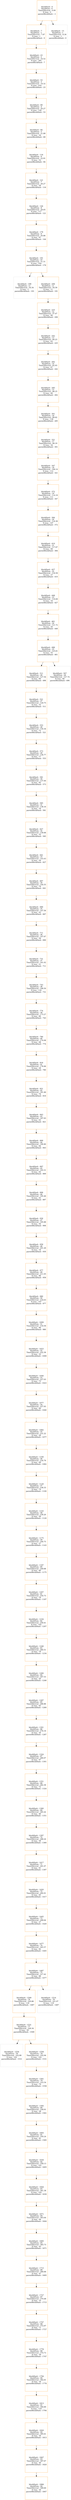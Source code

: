 strict digraph  {
"blockHash - 0\nblockNum - 0\nTimeOfArrival - 0.00\nN txns - 0\nparentBlockHash - -1" [color=darkorange, shape=square];
"blockHash - 7\nblockNum - 1\nTimeOfArrival - 7.87\nN txns - 1\nparentBlockHash - 0" [color=darkorange, shape=square];
"blockHash - 15\nblockNum - 1\nTimeOfArrival - 8.26\nN txns - 1\nparentBlockHash - 0" [color=lightgray, shape=square];
"blockHash - 23\nblockNum - 2\nTimeOfArrival - 16.52\nN txns - 305\nparentBlockHash - 7" [color=darkorange, shape=square];
"blockHash - 53\nblockNum - 3\nTimeOfArrival - 19.32\nN txns - 416\nparentBlockHash - 23" [color=darkorange, shape=square];
"blockHash - 69\nblockNum - 4\nTimeOfArrival - 20.27\nN txns - 120\nparentBlockHash - 53" [color=darkorange, shape=square];
"blockHash - 94\nblockNum - 5\nTimeOfArrival - 21.89\nN txns - 34\nparentBlockHash - 69" [color=darkorange, shape=square];
"blockHash - 116\nblockNum - 6\nTimeOfArrival - 22.91\nN txns - 52\nparentBlockHash - 94" [color=darkorange, shape=square];
"blockHash - 121\nblockNum - 7\nTimeOfArrival - 26.27\nN txns - 29\nparentBlockHash - 116" [color=darkorange, shape=square];
"blockHash - 144\nblockNum - 8\nTimeOfArrival - 29.05\nN txns - 117\nparentBlockHash - 121" [color=darkorange, shape=square];
"blockHash - 179\nblockNum - 9\nTimeOfArrival - 50.86\nN txns - 97\nparentBlockHash - 144" [color=darkorange, shape=square];
"blockHash - 191\nblockNum - 10\nTimeOfArrival - 51.51\nN txns - 554\nparentBlockHash - 179" [color=darkorange, shape=square];
"blockHash - 199\nblockNum - 11\nTimeOfArrival - 54.34\nN txns - 5\nparentBlockHash - 191" [color=lightgray, shape=square];
"blockHash - 206\nblockNum - 11\nTimeOfArrival - 54.59\nN txns - 11\nparentBlockHash - 191" [color=darkorange, shape=square];
"blockHash - 225\nblockNum - 12\nTimeOfArrival - 57.47\nN txns - 90\nparentBlockHash - 206" [color=darkorange, shape=square];
"blockHash - 242\nblockNum - 13\nTimeOfArrival - 60.23\nN txns - 63\nparentBlockHash - 225" [color=darkorange, shape=square];
"blockHash - 262\nblockNum - 14\nTimeOfArrival - 62.93\nN txns - 67\nparentBlockHash - 242" [color=darkorange, shape=square];
"blockHash - 285\nblockNum - 15\nTimeOfArrival - 88.25\nN txns - 60\nparentBlockHash - 262" [color=darkorange, shape=square];
"blockHash - 301\nblockNum - 16\nTimeOfArrival - 89.62\nN txns - 139\nparentBlockHash - 285" [color=darkorange, shape=square];
"blockHash - 321\nblockNum - 17\nTimeOfArrival - 99.19\nN txns - 34\nparentBlockHash - 301" [color=darkorange, shape=square];
"blockHash - 347\nblockNum - 18\nTimeOfArrival - 106.14\nN txns - 112\nparentBlockHash - 321" [color=darkorange, shape=square];
"blockHash - 372\nblockNum - 19\nTimeOfArrival - 114.19\nN txns - 111\nparentBlockHash - 347" [color=darkorange, shape=square];
"blockHash - 384\nblockNum - 20\nTimeOfArrival - 116.36\nN txns - 107\nparentBlockHash - 372" [color=darkorange, shape=square];
"blockHash - 410\nblockNum - 21\nTimeOfArrival - 117.67\nN txns - 69\nparentBlockHash - 384" [color=darkorange, shape=square];
"blockHash - 427\nblockNum - 22\nTimeOfArrival - 118.59\nN txns - 27\nparentBlockHash - 410" [color=darkorange, shape=square];
"blockHash - 448\nblockNum - 23\nTimeOfArrival - 119.09\nN txns - 16\nparentBlockHash - 427" [color=darkorange, shape=square];
"blockHash - 461\nblockNum - 24\nTimeOfArrival - 121.72\nN txns - 20\nparentBlockHash - 448" [color=darkorange, shape=square];
"blockHash - 496\nblockNum - 25\nTimeOfArrival - 125.61\nN txns - 55\nparentBlockHash - 461" [color=darkorange, shape=square];
"blockHash - 511\nblockNum - 26\nTimeOfArrival - 127.54\nN txns - 60\nparentBlockHash - 496" [color=darkorange, shape=square];
"blockHash - 507\nblockNum - 26\nTimeOfArrival - 127.74\nN txns - 60\nparentBlockHash - 496" [color=lightgray, shape=square];
"blockHash - 521\nblockNum - 27\nTimeOfArrival - 129.75\nN txns - 33\nparentBlockHash - 511" [color=darkorange, shape=square];
"blockHash - 553\nblockNum - 28\nTimeOfArrival - 130.34\nN txns - 72\nparentBlockHash - 521" [color=darkorange, shape=square];
"blockHash - 573\nblockNum - 29\nTimeOfArrival - 136.77\nN txns - 17\nparentBlockHash - 553" [color=darkorange, shape=square];
"blockHash - 581\nblockNum - 30\nTimeOfArrival - 137.00\nN txns - 85\nparentBlockHash - 573" [color=darkorange, shape=square];
"blockHash - 585\nblockNum - 31\nTimeOfArrival - 138.16\nN txns - 18\nparentBlockHash - 581" [color=darkorange, shape=square];
"blockHash - 627\nblockNum - 32\nTimeOfArrival - 139.68\nN txns - 35\nparentBlockHash - 585" [color=darkorange, shape=square];
"blockHash - 641\nblockNum - 33\nTimeOfArrival - 143.43\nN txns - 29\nparentBlockHash - 627" [color=darkorange, shape=square];
"blockHash - 667\nblockNum - 34\nTimeOfArrival - 144.55\nN txns - 79\nparentBlockHash - 641" [color=darkorange, shape=square];
"blockHash - 690\nblockNum - 35\nTimeOfArrival - 147.56\nN txns - 43\nparentBlockHash - 667" [color=darkorange, shape=square];
"blockHash - 711\nblockNum - 36\nTimeOfArrival - 147.67\nN txns - 59\nparentBlockHash - 690" [color=darkorange, shape=square];
"blockHash - 731\nblockNum - 37\nTimeOfArrival - 161.02\nN txns - 21\nparentBlockHash - 711" [color=darkorange, shape=square];
"blockHash - 743\nblockNum - 38\nTimeOfArrival - 168.50\nN txns - 116\nparentBlockHash - 731" [color=darkorange, shape=square];
"blockHash - 774\nblockNum - 39\nTimeOfArrival - 173.27\nN txns - 80\nparentBlockHash - 743" [color=darkorange, shape=square];
"blockHash - 780\nblockNum - 40\nTimeOfArrival - 174.08\nN txns - 68\nparentBlockHash - 774" [color=darkorange, shape=square];
"blockHash - 816\nblockNum - 41\nTimeOfArrival - 178.96\nN txns - 29\nparentBlockHash - 780" [color=darkorange, shape=square];
"blockHash - 821\nblockNum - 42\nTimeOfArrival - 181.89\nN txns - 78\nparentBlockHash - 816" [color=darkorange, shape=square];
"blockHash - 843\nblockNum - 43\nTimeOfArrival - 187.93\nN txns - 63\nparentBlockHash - 821" [color=darkorange, shape=square];
"blockHash - 869\nblockNum - 44\nTimeOfArrival - 190.80\nN txns - 84\nparentBlockHash - 843" [color=darkorange, shape=square];
"blockHash - 897\nblockNum - 45\nTimeOfArrival - 193.31\nN txns - 65\nparentBlockHash - 869" [color=darkorange, shape=square];
"blockHash - 906\nblockNum - 46\nTimeOfArrival - 195.46\nN txns - 43\nparentBlockHash - 897" [color=darkorange, shape=square];
"blockHash - 930\nblockNum - 47\nTimeOfArrival - 195.88\nN txns - 50\nparentBlockHash - 906" [color=darkorange, shape=square];
"blockHash - 959\nblockNum - 48\nTimeOfArrival - 201.26\nN txns - 16\nparentBlockHash - 930" [color=darkorange, shape=square];
"blockHash - 977\nblockNum - 49\nTimeOfArrival - 211.05\nN txns - 86\nparentBlockHash - 959" [color=darkorange, shape=square];
"blockHash - 980\nblockNum - 50\nTimeOfArrival - 218.03\nN txns - 107\nparentBlockHash - 977" [color=darkorange, shape=square];
"blockHash - 1009\nblockNum - 51\nTimeOfArrival - 218.59\nN txns - 96\nparentBlockHash - 980" [color=darkorange, shape=square];
"blockHash - 1023\nblockNum - 52\nTimeOfArrival - 222.36\nN txns - 32\nparentBlockHash - 1009" [color=darkorange, shape=square];
"blockHash - 1040\nblockNum - 53\nTimeOfArrival - 227.03\nN txns - 73\nparentBlockHash - 1023" [color=darkorange, shape=square];
"blockHash - 1077\nblockNum - 54\nTimeOfArrival - 227.93\nN txns - 84\nparentBlockHash - 1040" [color=darkorange, shape=square];
"blockHash - 1082\nblockNum - 55\nTimeOfArrival - 231.22\nN txns - 28\nparentBlockHash - 1077" [color=darkorange, shape=square];
"blockHash - 1100\nblockNum - 56\nTimeOfArrival - 234.79\nN txns - 69\nparentBlockHash - 1082" [color=darkorange, shape=square];
"blockHash - 1120\nblockNum - 57\nTimeOfArrival - 238.33\nN txns - 74\nparentBlockHash - 1100" [color=darkorange, shape=square];
"blockHash - 1143\nblockNum - 58\nTimeOfArrival - 239.20\nN txns - 56\nparentBlockHash - 1120" [color=darkorange, shape=square];
"blockHash - 1175\nblockNum - 59\nTimeOfArrival - 246.75\nN txns - 27\nparentBlockHash - 1143" [color=darkorange, shape=square];
"blockHash - 1187\nblockNum - 60\nTimeOfArrival - 249.68\nN txns - 80\nparentBlockHash - 1175" [color=darkorange, shape=square];
"blockHash - 1207\nblockNum - 61\nTimeOfArrival - 254.73\nN txns - 79\nparentBlockHash - 1187" [color=darkorange, shape=square];
"blockHash - 1234\nblockNum - 62\nTimeOfArrival - 259.41\nN txns - 102\nparentBlockHash - 1207" [color=darkorange, shape=square];
"blockHash - 1246\nblockNum - 63\nTimeOfArrival - 260.51\nN txns - 79\nparentBlockHash - 1234" [color=darkorange, shape=square];
"blockHash - 1260\nblockNum - 64\nTimeOfArrival - 267.53\nN txns - 20\nparentBlockHash - 1246" [color=darkorange, shape=square];
"blockHash - 1287\nblockNum - 65\nTimeOfArrival - 268.86\nN txns - 83\nparentBlockHash - 1260" [color=darkorange, shape=square];
"blockHash - 1301\nblockNum - 66\nTimeOfArrival - 276.19\nN txns - 30\nparentBlockHash - 1287" [color=darkorange, shape=square];
"blockHash - 1324\nblockNum - 67\nTimeOfArrival - 280.07\nN txns - 97\nparentBlockHash - 1301" [color=darkorange, shape=square];
"blockHash - 1351\nblockNum - 68\nTimeOfArrival - 282.39\nN txns - 72\nparentBlockHash - 1324" [color=darkorange, shape=square];
"blockHash - 1360\nblockNum - 69\nTimeOfArrival - 285.44\nN txns - 46\nparentBlockHash - 1351" [color=darkorange, shape=square];
"blockHash - 1397\nblockNum - 70\nTimeOfArrival - 288.24\nN txns - 59\nparentBlockHash - 1360" [color=darkorange, shape=square];
"blockHash - 1417\nblockNum - 71\nTimeOfArrival - 291.07\nN txns - 61\nparentBlockHash - 1397" [color=darkorange, shape=square];
"blockHash - 1420\nblockNum - 72\nTimeOfArrival - 292.01\nN txns - 65\nparentBlockHash - 1417" [color=darkorange, shape=square];
"blockHash - 1445\nblockNum - 73\nTimeOfArrival - 299.64\nN txns - 27\nparentBlockHash - 1420" [color=darkorange, shape=square];
"blockHash - 1477\nblockNum - 74\nTimeOfArrival - 303.57\nN txns - 82\nparentBlockHash - 1445" [color=darkorange, shape=square];
"blockHash - 1487\nblockNum - 75\nTimeOfArrival - 317.42\nN txns - 88\nparentBlockHash - 1477" [color=darkorange, shape=square];
"blockHash - 1509\nblockNum - 76\nTimeOfArrival - 320.86\nN txns - 118\nparentBlockHash - 1487" [color=darkorange, shape=square];
"blockHash - 1514\nblockNum - 76\nTimeOfArrival - 321.07\nN txns - 119\nparentBlockHash - 1487" [color=lightgray, shape=square];
"blockHash - 1531\nblockNum - 77\nTimeOfArrival - 328.34\nN txns - 59\nparentBlockHash - 1509" [color=darkorange, shape=square];
"blockHash - 1554\nblockNum - 78\nTimeOfArrival - 332.89\nN txns - 102\nparentBlockHash - 1531" [color=lightgray, shape=square];
"blockHash - 1558\nblockNum - 78\nTimeOfArrival - 332.94\nN txns - 102\nparentBlockHash - 1531" [color=darkorange, shape=square];
"blockHash - 1561\nblockNum - 79\nTimeOfArrival - 333.54\nN txns - 79\nparentBlockHash - 1558" [color=darkorange, shape=square];
"blockHash - 1585\nblockNum - 80\nTimeOfArrival - 338.91\nN txns - 28\nparentBlockHash - 1561" [color=darkorange, shape=square];
"blockHash - 1605\nblockNum - 81\nTimeOfArrival - 350.24\nN txns - 81\nparentBlockHash - 1585" [color=darkorange, shape=square];
"blockHash - 1630\nblockNum - 82\nTimeOfArrival - 358.13\nN txns - 101\nparentBlockHash - 1605" [color=darkorange, shape=square];
"blockHash - 1644\nblockNum - 83\nTimeOfArrival - 361.38\nN txns - 102\nparentBlockHash - 1630" [color=darkorange, shape=square];
"blockHash - 1671\nblockNum - 84\nTimeOfArrival - 363.64\nN txns - 64\nparentBlockHash - 1644" [color=darkorange, shape=square];
"blockHash - 1695\nblockNum - 85\nTimeOfArrival - 365.73\nN txns - 43\nparentBlockHash - 1671" [color=darkorange, shape=square];
"blockHash - 1715\nblockNum - 86\nTimeOfArrival - 366.66\nN txns - 47\nparentBlockHash - 1695" [color=darkorange, shape=square];
"blockHash - 1727\nblockNum - 87\nTimeOfArrival - 370.48\nN txns - 35\nparentBlockHash - 1715" [color=darkorange, shape=square];
"blockHash - 1747\nblockNum - 88\nTimeOfArrival - 372.97\nN txns - 71\nparentBlockHash - 1727" [color=darkorange, shape=square];
"blockHash - 1778\nblockNum - 89\nTimeOfArrival - 374.72\nN txns - 59\nparentBlockHash - 1747" [color=darkorange, shape=square];
"blockHash - 1794\nblockNum - 90\nTimeOfArrival - 392.61\nN txns - 54\nparentBlockHash - 1778" [color=darkorange, shape=square];
"blockHash - 1813\nblockNum - 91\nTimeOfArrival - 394.80\nN txns - 119\nparentBlockHash - 1794" [color=darkorange, shape=square];
"blockHash - 1820\nblockNum - 92\nTimeOfArrival - 395.61\nN txns - 50\nparentBlockHash - 1813" [color=darkorange, shape=square];
"blockHash - 1847\nblockNum - 93\nTimeOfArrival - 397.67\nN txns - 40\nparentBlockHash - 1820" [color=darkorange, shape=square];
"blockHash - 1866\nblockNum - 94\nTimeOfArrival - 399.60\nN txns - 44\nparentBlockHash - 1847" [color=darkorange, shape=square];
"blockHash - 0\nblockNum - 0\nTimeOfArrival - 0.00\nN txns - 0\nparentBlockHash - -1" -> "blockHash - 7\nblockNum - 1\nTimeOfArrival - 7.87\nN txns - 1\nparentBlockHash - 0";
"blockHash - 0\nblockNum - 0\nTimeOfArrival - 0.00\nN txns - 0\nparentBlockHash - -1" -> "blockHash - 15\nblockNum - 1\nTimeOfArrival - 8.26\nN txns - 1\nparentBlockHash - 0";
"blockHash - 7\nblockNum - 1\nTimeOfArrival - 7.87\nN txns - 1\nparentBlockHash - 0" -> "blockHash - 23\nblockNum - 2\nTimeOfArrival - 16.52\nN txns - 305\nparentBlockHash - 7";
"blockHash - 23\nblockNum - 2\nTimeOfArrival - 16.52\nN txns - 305\nparentBlockHash - 7" -> "blockHash - 53\nblockNum - 3\nTimeOfArrival - 19.32\nN txns - 416\nparentBlockHash - 23";
"blockHash - 53\nblockNum - 3\nTimeOfArrival - 19.32\nN txns - 416\nparentBlockHash - 23" -> "blockHash - 69\nblockNum - 4\nTimeOfArrival - 20.27\nN txns - 120\nparentBlockHash - 53";
"blockHash - 69\nblockNum - 4\nTimeOfArrival - 20.27\nN txns - 120\nparentBlockHash - 53" -> "blockHash - 94\nblockNum - 5\nTimeOfArrival - 21.89\nN txns - 34\nparentBlockHash - 69";
"blockHash - 94\nblockNum - 5\nTimeOfArrival - 21.89\nN txns - 34\nparentBlockHash - 69" -> "blockHash - 116\nblockNum - 6\nTimeOfArrival - 22.91\nN txns - 52\nparentBlockHash - 94";
"blockHash - 116\nblockNum - 6\nTimeOfArrival - 22.91\nN txns - 52\nparentBlockHash - 94" -> "blockHash - 121\nblockNum - 7\nTimeOfArrival - 26.27\nN txns - 29\nparentBlockHash - 116";
"blockHash - 121\nblockNum - 7\nTimeOfArrival - 26.27\nN txns - 29\nparentBlockHash - 116" -> "blockHash - 144\nblockNum - 8\nTimeOfArrival - 29.05\nN txns - 117\nparentBlockHash - 121";
"blockHash - 144\nblockNum - 8\nTimeOfArrival - 29.05\nN txns - 117\nparentBlockHash - 121" -> "blockHash - 179\nblockNum - 9\nTimeOfArrival - 50.86\nN txns - 97\nparentBlockHash - 144";
"blockHash - 179\nblockNum - 9\nTimeOfArrival - 50.86\nN txns - 97\nparentBlockHash - 144" -> "blockHash - 191\nblockNum - 10\nTimeOfArrival - 51.51\nN txns - 554\nparentBlockHash - 179";
"blockHash - 191\nblockNum - 10\nTimeOfArrival - 51.51\nN txns - 554\nparentBlockHash - 179" -> "blockHash - 199\nblockNum - 11\nTimeOfArrival - 54.34\nN txns - 5\nparentBlockHash - 191";
"blockHash - 191\nblockNum - 10\nTimeOfArrival - 51.51\nN txns - 554\nparentBlockHash - 179" -> "blockHash - 206\nblockNum - 11\nTimeOfArrival - 54.59\nN txns - 11\nparentBlockHash - 191";
"blockHash - 206\nblockNum - 11\nTimeOfArrival - 54.59\nN txns - 11\nparentBlockHash - 191" -> "blockHash - 225\nblockNum - 12\nTimeOfArrival - 57.47\nN txns - 90\nparentBlockHash - 206";
"blockHash - 225\nblockNum - 12\nTimeOfArrival - 57.47\nN txns - 90\nparentBlockHash - 206" -> "blockHash - 242\nblockNum - 13\nTimeOfArrival - 60.23\nN txns - 63\nparentBlockHash - 225";
"blockHash - 242\nblockNum - 13\nTimeOfArrival - 60.23\nN txns - 63\nparentBlockHash - 225" -> "blockHash - 262\nblockNum - 14\nTimeOfArrival - 62.93\nN txns - 67\nparentBlockHash - 242";
"blockHash - 262\nblockNum - 14\nTimeOfArrival - 62.93\nN txns - 67\nparentBlockHash - 242" -> "blockHash - 285\nblockNum - 15\nTimeOfArrival - 88.25\nN txns - 60\nparentBlockHash - 262";
"blockHash - 285\nblockNum - 15\nTimeOfArrival - 88.25\nN txns - 60\nparentBlockHash - 262" -> "blockHash - 301\nblockNum - 16\nTimeOfArrival - 89.62\nN txns - 139\nparentBlockHash - 285";
"blockHash - 301\nblockNum - 16\nTimeOfArrival - 89.62\nN txns - 139\nparentBlockHash - 285" -> "blockHash - 321\nblockNum - 17\nTimeOfArrival - 99.19\nN txns - 34\nparentBlockHash - 301";
"blockHash - 321\nblockNum - 17\nTimeOfArrival - 99.19\nN txns - 34\nparentBlockHash - 301" -> "blockHash - 347\nblockNum - 18\nTimeOfArrival - 106.14\nN txns - 112\nparentBlockHash - 321";
"blockHash - 347\nblockNum - 18\nTimeOfArrival - 106.14\nN txns - 112\nparentBlockHash - 321" -> "blockHash - 372\nblockNum - 19\nTimeOfArrival - 114.19\nN txns - 111\nparentBlockHash - 347";
"blockHash - 372\nblockNum - 19\nTimeOfArrival - 114.19\nN txns - 111\nparentBlockHash - 347" -> "blockHash - 384\nblockNum - 20\nTimeOfArrival - 116.36\nN txns - 107\nparentBlockHash - 372";
"blockHash - 384\nblockNum - 20\nTimeOfArrival - 116.36\nN txns - 107\nparentBlockHash - 372" -> "blockHash - 410\nblockNum - 21\nTimeOfArrival - 117.67\nN txns - 69\nparentBlockHash - 384";
"blockHash - 410\nblockNum - 21\nTimeOfArrival - 117.67\nN txns - 69\nparentBlockHash - 384" -> "blockHash - 427\nblockNum - 22\nTimeOfArrival - 118.59\nN txns - 27\nparentBlockHash - 410";
"blockHash - 427\nblockNum - 22\nTimeOfArrival - 118.59\nN txns - 27\nparentBlockHash - 410" -> "blockHash - 448\nblockNum - 23\nTimeOfArrival - 119.09\nN txns - 16\nparentBlockHash - 427";
"blockHash - 448\nblockNum - 23\nTimeOfArrival - 119.09\nN txns - 16\nparentBlockHash - 427" -> "blockHash - 461\nblockNum - 24\nTimeOfArrival - 121.72\nN txns - 20\nparentBlockHash - 448";
"blockHash - 461\nblockNum - 24\nTimeOfArrival - 121.72\nN txns - 20\nparentBlockHash - 448" -> "blockHash - 496\nblockNum - 25\nTimeOfArrival - 125.61\nN txns - 55\nparentBlockHash - 461";
"blockHash - 496\nblockNum - 25\nTimeOfArrival - 125.61\nN txns - 55\nparentBlockHash - 461" -> "blockHash - 511\nblockNum - 26\nTimeOfArrival - 127.54\nN txns - 60\nparentBlockHash - 496";
"blockHash - 496\nblockNum - 25\nTimeOfArrival - 125.61\nN txns - 55\nparentBlockHash - 461" -> "blockHash - 507\nblockNum - 26\nTimeOfArrival - 127.74\nN txns - 60\nparentBlockHash - 496";
"blockHash - 511\nblockNum - 26\nTimeOfArrival - 127.54\nN txns - 60\nparentBlockHash - 496" -> "blockHash - 521\nblockNum - 27\nTimeOfArrival - 129.75\nN txns - 33\nparentBlockHash - 511";
"blockHash - 521\nblockNum - 27\nTimeOfArrival - 129.75\nN txns - 33\nparentBlockHash - 511" -> "blockHash - 553\nblockNum - 28\nTimeOfArrival - 130.34\nN txns - 72\nparentBlockHash - 521";
"blockHash - 553\nblockNum - 28\nTimeOfArrival - 130.34\nN txns - 72\nparentBlockHash - 521" -> "blockHash - 573\nblockNum - 29\nTimeOfArrival - 136.77\nN txns - 17\nparentBlockHash - 553";
"blockHash - 573\nblockNum - 29\nTimeOfArrival - 136.77\nN txns - 17\nparentBlockHash - 553" -> "blockHash - 581\nblockNum - 30\nTimeOfArrival - 137.00\nN txns - 85\nparentBlockHash - 573";
"blockHash - 581\nblockNum - 30\nTimeOfArrival - 137.00\nN txns - 85\nparentBlockHash - 573" -> "blockHash - 585\nblockNum - 31\nTimeOfArrival - 138.16\nN txns - 18\nparentBlockHash - 581";
"blockHash - 585\nblockNum - 31\nTimeOfArrival - 138.16\nN txns - 18\nparentBlockHash - 581" -> "blockHash - 627\nblockNum - 32\nTimeOfArrival - 139.68\nN txns - 35\nparentBlockHash - 585";
"blockHash - 627\nblockNum - 32\nTimeOfArrival - 139.68\nN txns - 35\nparentBlockHash - 585" -> "blockHash - 641\nblockNum - 33\nTimeOfArrival - 143.43\nN txns - 29\nparentBlockHash - 627";
"blockHash - 641\nblockNum - 33\nTimeOfArrival - 143.43\nN txns - 29\nparentBlockHash - 627" -> "blockHash - 667\nblockNum - 34\nTimeOfArrival - 144.55\nN txns - 79\nparentBlockHash - 641";
"blockHash - 667\nblockNum - 34\nTimeOfArrival - 144.55\nN txns - 79\nparentBlockHash - 641" -> "blockHash - 690\nblockNum - 35\nTimeOfArrival - 147.56\nN txns - 43\nparentBlockHash - 667";
"blockHash - 690\nblockNum - 35\nTimeOfArrival - 147.56\nN txns - 43\nparentBlockHash - 667" -> "blockHash - 711\nblockNum - 36\nTimeOfArrival - 147.67\nN txns - 59\nparentBlockHash - 690";
"blockHash - 711\nblockNum - 36\nTimeOfArrival - 147.67\nN txns - 59\nparentBlockHash - 690" -> "blockHash - 731\nblockNum - 37\nTimeOfArrival - 161.02\nN txns - 21\nparentBlockHash - 711";
"blockHash - 731\nblockNum - 37\nTimeOfArrival - 161.02\nN txns - 21\nparentBlockHash - 711" -> "blockHash - 743\nblockNum - 38\nTimeOfArrival - 168.50\nN txns - 116\nparentBlockHash - 731";
"blockHash - 743\nblockNum - 38\nTimeOfArrival - 168.50\nN txns - 116\nparentBlockHash - 731" -> "blockHash - 774\nblockNum - 39\nTimeOfArrival - 173.27\nN txns - 80\nparentBlockHash - 743";
"blockHash - 774\nblockNum - 39\nTimeOfArrival - 173.27\nN txns - 80\nparentBlockHash - 743" -> "blockHash - 780\nblockNum - 40\nTimeOfArrival - 174.08\nN txns - 68\nparentBlockHash - 774";
"blockHash - 780\nblockNum - 40\nTimeOfArrival - 174.08\nN txns - 68\nparentBlockHash - 774" -> "blockHash - 816\nblockNum - 41\nTimeOfArrival - 178.96\nN txns - 29\nparentBlockHash - 780";
"blockHash - 816\nblockNum - 41\nTimeOfArrival - 178.96\nN txns - 29\nparentBlockHash - 780" -> "blockHash - 821\nblockNum - 42\nTimeOfArrival - 181.89\nN txns - 78\nparentBlockHash - 816";
"blockHash - 821\nblockNum - 42\nTimeOfArrival - 181.89\nN txns - 78\nparentBlockHash - 816" -> "blockHash - 843\nblockNum - 43\nTimeOfArrival - 187.93\nN txns - 63\nparentBlockHash - 821";
"blockHash - 843\nblockNum - 43\nTimeOfArrival - 187.93\nN txns - 63\nparentBlockHash - 821" -> "blockHash - 869\nblockNum - 44\nTimeOfArrival - 190.80\nN txns - 84\nparentBlockHash - 843";
"blockHash - 869\nblockNum - 44\nTimeOfArrival - 190.80\nN txns - 84\nparentBlockHash - 843" -> "blockHash - 897\nblockNum - 45\nTimeOfArrival - 193.31\nN txns - 65\nparentBlockHash - 869";
"blockHash - 897\nblockNum - 45\nTimeOfArrival - 193.31\nN txns - 65\nparentBlockHash - 869" -> "blockHash - 906\nblockNum - 46\nTimeOfArrival - 195.46\nN txns - 43\nparentBlockHash - 897";
"blockHash - 906\nblockNum - 46\nTimeOfArrival - 195.46\nN txns - 43\nparentBlockHash - 897" -> "blockHash - 930\nblockNum - 47\nTimeOfArrival - 195.88\nN txns - 50\nparentBlockHash - 906";
"blockHash - 930\nblockNum - 47\nTimeOfArrival - 195.88\nN txns - 50\nparentBlockHash - 906" -> "blockHash - 959\nblockNum - 48\nTimeOfArrival - 201.26\nN txns - 16\nparentBlockHash - 930";
"blockHash - 959\nblockNum - 48\nTimeOfArrival - 201.26\nN txns - 16\nparentBlockHash - 930" -> "blockHash - 977\nblockNum - 49\nTimeOfArrival - 211.05\nN txns - 86\nparentBlockHash - 959";
"blockHash - 977\nblockNum - 49\nTimeOfArrival - 211.05\nN txns - 86\nparentBlockHash - 959" -> "blockHash - 980\nblockNum - 50\nTimeOfArrival - 218.03\nN txns - 107\nparentBlockHash - 977";
"blockHash - 980\nblockNum - 50\nTimeOfArrival - 218.03\nN txns - 107\nparentBlockHash - 977" -> "blockHash - 1009\nblockNum - 51\nTimeOfArrival - 218.59\nN txns - 96\nparentBlockHash - 980";
"blockHash - 1009\nblockNum - 51\nTimeOfArrival - 218.59\nN txns - 96\nparentBlockHash - 980" -> "blockHash - 1023\nblockNum - 52\nTimeOfArrival - 222.36\nN txns - 32\nparentBlockHash - 1009";
"blockHash - 1023\nblockNum - 52\nTimeOfArrival - 222.36\nN txns - 32\nparentBlockHash - 1009" -> "blockHash - 1040\nblockNum - 53\nTimeOfArrival - 227.03\nN txns - 73\nparentBlockHash - 1023";
"blockHash - 1040\nblockNum - 53\nTimeOfArrival - 227.03\nN txns - 73\nparentBlockHash - 1023" -> "blockHash - 1077\nblockNum - 54\nTimeOfArrival - 227.93\nN txns - 84\nparentBlockHash - 1040";
"blockHash - 1077\nblockNum - 54\nTimeOfArrival - 227.93\nN txns - 84\nparentBlockHash - 1040" -> "blockHash - 1082\nblockNum - 55\nTimeOfArrival - 231.22\nN txns - 28\nparentBlockHash - 1077";
"blockHash - 1082\nblockNum - 55\nTimeOfArrival - 231.22\nN txns - 28\nparentBlockHash - 1077" -> "blockHash - 1100\nblockNum - 56\nTimeOfArrival - 234.79\nN txns - 69\nparentBlockHash - 1082";
"blockHash - 1100\nblockNum - 56\nTimeOfArrival - 234.79\nN txns - 69\nparentBlockHash - 1082" -> "blockHash - 1120\nblockNum - 57\nTimeOfArrival - 238.33\nN txns - 74\nparentBlockHash - 1100";
"blockHash - 1120\nblockNum - 57\nTimeOfArrival - 238.33\nN txns - 74\nparentBlockHash - 1100" -> "blockHash - 1143\nblockNum - 58\nTimeOfArrival - 239.20\nN txns - 56\nparentBlockHash - 1120";
"blockHash - 1143\nblockNum - 58\nTimeOfArrival - 239.20\nN txns - 56\nparentBlockHash - 1120" -> "blockHash - 1175\nblockNum - 59\nTimeOfArrival - 246.75\nN txns - 27\nparentBlockHash - 1143";
"blockHash - 1175\nblockNum - 59\nTimeOfArrival - 246.75\nN txns - 27\nparentBlockHash - 1143" -> "blockHash - 1187\nblockNum - 60\nTimeOfArrival - 249.68\nN txns - 80\nparentBlockHash - 1175";
"blockHash - 1187\nblockNum - 60\nTimeOfArrival - 249.68\nN txns - 80\nparentBlockHash - 1175" -> "blockHash - 1207\nblockNum - 61\nTimeOfArrival - 254.73\nN txns - 79\nparentBlockHash - 1187";
"blockHash - 1207\nblockNum - 61\nTimeOfArrival - 254.73\nN txns - 79\nparentBlockHash - 1187" -> "blockHash - 1234\nblockNum - 62\nTimeOfArrival - 259.41\nN txns - 102\nparentBlockHash - 1207";
"blockHash - 1234\nblockNum - 62\nTimeOfArrival - 259.41\nN txns - 102\nparentBlockHash - 1207" -> "blockHash - 1246\nblockNum - 63\nTimeOfArrival - 260.51\nN txns - 79\nparentBlockHash - 1234";
"blockHash - 1246\nblockNum - 63\nTimeOfArrival - 260.51\nN txns - 79\nparentBlockHash - 1234" -> "blockHash - 1260\nblockNum - 64\nTimeOfArrival - 267.53\nN txns - 20\nparentBlockHash - 1246";
"blockHash - 1260\nblockNum - 64\nTimeOfArrival - 267.53\nN txns - 20\nparentBlockHash - 1246" -> "blockHash - 1287\nblockNum - 65\nTimeOfArrival - 268.86\nN txns - 83\nparentBlockHash - 1260";
"blockHash - 1287\nblockNum - 65\nTimeOfArrival - 268.86\nN txns - 83\nparentBlockHash - 1260" -> "blockHash - 1301\nblockNum - 66\nTimeOfArrival - 276.19\nN txns - 30\nparentBlockHash - 1287";
"blockHash - 1301\nblockNum - 66\nTimeOfArrival - 276.19\nN txns - 30\nparentBlockHash - 1287" -> "blockHash - 1324\nblockNum - 67\nTimeOfArrival - 280.07\nN txns - 97\nparentBlockHash - 1301";
"blockHash - 1324\nblockNum - 67\nTimeOfArrival - 280.07\nN txns - 97\nparentBlockHash - 1301" -> "blockHash - 1351\nblockNum - 68\nTimeOfArrival - 282.39\nN txns - 72\nparentBlockHash - 1324";
"blockHash - 1351\nblockNum - 68\nTimeOfArrival - 282.39\nN txns - 72\nparentBlockHash - 1324" -> "blockHash - 1360\nblockNum - 69\nTimeOfArrival - 285.44\nN txns - 46\nparentBlockHash - 1351";
"blockHash - 1360\nblockNum - 69\nTimeOfArrival - 285.44\nN txns - 46\nparentBlockHash - 1351" -> "blockHash - 1397\nblockNum - 70\nTimeOfArrival - 288.24\nN txns - 59\nparentBlockHash - 1360";
"blockHash - 1397\nblockNum - 70\nTimeOfArrival - 288.24\nN txns - 59\nparentBlockHash - 1360" -> "blockHash - 1417\nblockNum - 71\nTimeOfArrival - 291.07\nN txns - 61\nparentBlockHash - 1397";
"blockHash - 1417\nblockNum - 71\nTimeOfArrival - 291.07\nN txns - 61\nparentBlockHash - 1397" -> "blockHash - 1420\nblockNum - 72\nTimeOfArrival - 292.01\nN txns - 65\nparentBlockHash - 1417";
"blockHash - 1420\nblockNum - 72\nTimeOfArrival - 292.01\nN txns - 65\nparentBlockHash - 1417" -> "blockHash - 1445\nblockNum - 73\nTimeOfArrival - 299.64\nN txns - 27\nparentBlockHash - 1420";
"blockHash - 1445\nblockNum - 73\nTimeOfArrival - 299.64\nN txns - 27\nparentBlockHash - 1420" -> "blockHash - 1477\nblockNum - 74\nTimeOfArrival - 303.57\nN txns - 82\nparentBlockHash - 1445";
"blockHash - 1477\nblockNum - 74\nTimeOfArrival - 303.57\nN txns - 82\nparentBlockHash - 1445" -> "blockHash - 1487\nblockNum - 75\nTimeOfArrival - 317.42\nN txns - 88\nparentBlockHash - 1477";
"blockHash - 1487\nblockNum - 75\nTimeOfArrival - 317.42\nN txns - 88\nparentBlockHash - 1477" -> "blockHash - 1509\nblockNum - 76\nTimeOfArrival - 320.86\nN txns - 118\nparentBlockHash - 1487";
"blockHash - 1487\nblockNum - 75\nTimeOfArrival - 317.42\nN txns - 88\nparentBlockHash - 1477" -> "blockHash - 1514\nblockNum - 76\nTimeOfArrival - 321.07\nN txns - 119\nparentBlockHash - 1487";
"blockHash - 1509\nblockNum - 76\nTimeOfArrival - 320.86\nN txns - 118\nparentBlockHash - 1487" -> "blockHash - 1531\nblockNum - 77\nTimeOfArrival - 328.34\nN txns - 59\nparentBlockHash - 1509";
"blockHash - 1531\nblockNum - 77\nTimeOfArrival - 328.34\nN txns - 59\nparentBlockHash - 1509" -> "blockHash - 1554\nblockNum - 78\nTimeOfArrival - 332.89\nN txns - 102\nparentBlockHash - 1531";
"blockHash - 1531\nblockNum - 77\nTimeOfArrival - 328.34\nN txns - 59\nparentBlockHash - 1509" -> "blockHash - 1558\nblockNum - 78\nTimeOfArrival - 332.94\nN txns - 102\nparentBlockHash - 1531";
"blockHash - 1558\nblockNum - 78\nTimeOfArrival - 332.94\nN txns - 102\nparentBlockHash - 1531" -> "blockHash - 1561\nblockNum - 79\nTimeOfArrival - 333.54\nN txns - 79\nparentBlockHash - 1558";
"blockHash - 1561\nblockNum - 79\nTimeOfArrival - 333.54\nN txns - 79\nparentBlockHash - 1558" -> "blockHash - 1585\nblockNum - 80\nTimeOfArrival - 338.91\nN txns - 28\nparentBlockHash - 1561";
"blockHash - 1585\nblockNum - 80\nTimeOfArrival - 338.91\nN txns - 28\nparentBlockHash - 1561" -> "blockHash - 1605\nblockNum - 81\nTimeOfArrival - 350.24\nN txns - 81\nparentBlockHash - 1585";
"blockHash - 1605\nblockNum - 81\nTimeOfArrival - 350.24\nN txns - 81\nparentBlockHash - 1585" -> "blockHash - 1630\nblockNum - 82\nTimeOfArrival - 358.13\nN txns - 101\nparentBlockHash - 1605";
"blockHash - 1630\nblockNum - 82\nTimeOfArrival - 358.13\nN txns - 101\nparentBlockHash - 1605" -> "blockHash - 1644\nblockNum - 83\nTimeOfArrival - 361.38\nN txns - 102\nparentBlockHash - 1630";
"blockHash - 1644\nblockNum - 83\nTimeOfArrival - 361.38\nN txns - 102\nparentBlockHash - 1630" -> "blockHash - 1671\nblockNum - 84\nTimeOfArrival - 363.64\nN txns - 64\nparentBlockHash - 1644";
"blockHash - 1671\nblockNum - 84\nTimeOfArrival - 363.64\nN txns - 64\nparentBlockHash - 1644" -> "blockHash - 1695\nblockNum - 85\nTimeOfArrival - 365.73\nN txns - 43\nparentBlockHash - 1671";
"blockHash - 1695\nblockNum - 85\nTimeOfArrival - 365.73\nN txns - 43\nparentBlockHash - 1671" -> "blockHash - 1715\nblockNum - 86\nTimeOfArrival - 366.66\nN txns - 47\nparentBlockHash - 1695";
"blockHash - 1715\nblockNum - 86\nTimeOfArrival - 366.66\nN txns - 47\nparentBlockHash - 1695" -> "blockHash - 1727\nblockNum - 87\nTimeOfArrival - 370.48\nN txns - 35\nparentBlockHash - 1715";
"blockHash - 1727\nblockNum - 87\nTimeOfArrival - 370.48\nN txns - 35\nparentBlockHash - 1715" -> "blockHash - 1747\nblockNum - 88\nTimeOfArrival - 372.97\nN txns - 71\nparentBlockHash - 1727";
"blockHash - 1747\nblockNum - 88\nTimeOfArrival - 372.97\nN txns - 71\nparentBlockHash - 1727" -> "blockHash - 1778\nblockNum - 89\nTimeOfArrival - 374.72\nN txns - 59\nparentBlockHash - 1747";
"blockHash - 1778\nblockNum - 89\nTimeOfArrival - 374.72\nN txns - 59\nparentBlockHash - 1747" -> "blockHash - 1794\nblockNum - 90\nTimeOfArrival - 392.61\nN txns - 54\nparentBlockHash - 1778";
"blockHash - 1794\nblockNum - 90\nTimeOfArrival - 392.61\nN txns - 54\nparentBlockHash - 1778" -> "blockHash - 1813\nblockNum - 91\nTimeOfArrival - 394.80\nN txns - 119\nparentBlockHash - 1794";
"blockHash - 1813\nblockNum - 91\nTimeOfArrival - 394.80\nN txns - 119\nparentBlockHash - 1794" -> "blockHash - 1820\nblockNum - 92\nTimeOfArrival - 395.61\nN txns - 50\nparentBlockHash - 1813";
"blockHash - 1820\nblockNum - 92\nTimeOfArrival - 395.61\nN txns - 50\nparentBlockHash - 1813" -> "blockHash - 1847\nblockNum - 93\nTimeOfArrival - 397.67\nN txns - 40\nparentBlockHash - 1820";
"blockHash - 1847\nblockNum - 93\nTimeOfArrival - 397.67\nN txns - 40\nparentBlockHash - 1820" -> "blockHash - 1866\nblockNum - 94\nTimeOfArrival - 399.60\nN txns - 44\nparentBlockHash - 1847";
}
